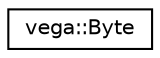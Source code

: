 digraph "Graphical Class Hierarchy"
{
  edge [fontname="Helvetica",fontsize="10",labelfontname="Helvetica",labelfontsize="10"];
  node [fontname="Helvetica",fontsize="10",shape=record];
  rankdir="LR";
  Node0 [label="vega::Byte",height=0.2,width=0.4,color="black", fillcolor="white", style="filled",URL="$unionvega_1_1Byte.html"];
}
